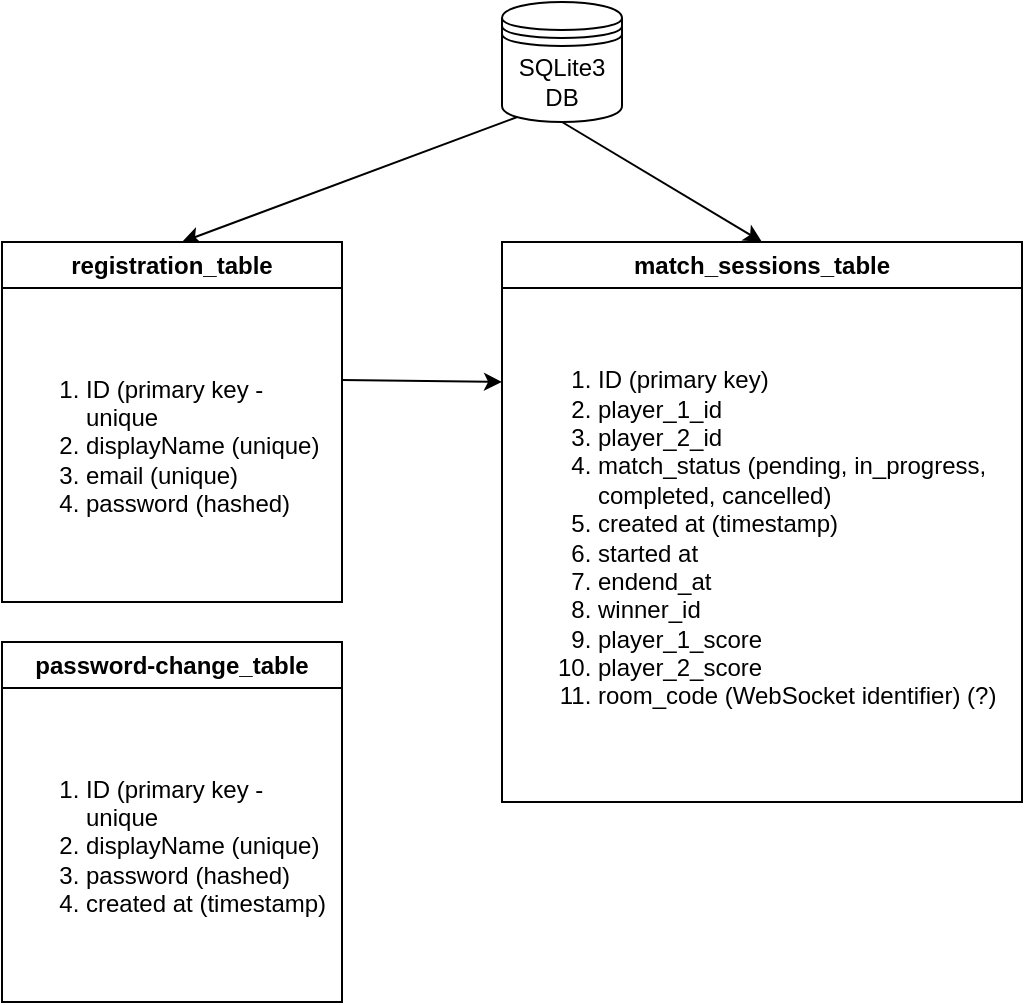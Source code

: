 <mxfile>
    <diagram id="KTKZi1nK_jONpHMOqJys" name="Page-1">
        <mxGraphModel dx="607" dy="545" grid="1" gridSize="10" guides="1" tooltips="1" connect="1" arrows="1" fold="1" page="1" pageScale="1" pageWidth="827" pageHeight="1169" math="0" shadow="0">
            <root>
                <mxCell id="0"/>
                <mxCell id="1" parent="0"/>
                <mxCell id="45" style="edgeStyle=none;html=1;exitX=0.15;exitY=0.95;exitDx=0;exitDy=0;exitPerimeter=0;" parent="1" source="2" edge="1">
                    <mxGeometry relative="1" as="geometry">
                        <mxPoint x="130" y="160" as="targetPoint"/>
                    </mxGeometry>
                </mxCell>
                <mxCell id="50" style="edgeStyle=none;html=1;exitX=0.5;exitY=1;exitDx=0;exitDy=0;entryX=0.5;entryY=0;entryDx=0;entryDy=0;" parent="1" source="2" target="47" edge="1">
                    <mxGeometry relative="1" as="geometry"/>
                </mxCell>
                <mxCell id="2" value="SQLite3 DB" style="shape=datastore;whiteSpace=wrap;html=1;" parent="1" vertex="1">
                    <mxGeometry x="290" y="40" width="60" height="60" as="geometry"/>
                </mxCell>
                <mxCell id="44" value="" style="group" parent="1" vertex="1" connectable="0">
                    <mxGeometry x="40" y="160" width="170" height="180" as="geometry"/>
                </mxCell>
                <mxCell id="43" value="registration_table" style="swimlane;whiteSpace=wrap;html=1;container=0;" parent="44" vertex="1">
                    <mxGeometry width="170" height="180" as="geometry"/>
                </mxCell>
                <mxCell id="28" value="&lt;ol&gt;&lt;li&gt;ID (primary key - unique&lt;/li&gt;&lt;li&gt;displayName (unique)&lt;/li&gt;&lt;li&gt;email (unique)&lt;/li&gt;&lt;li&gt;password (hashed)&lt;/li&gt;&lt;/ol&gt;" style="text;strokeColor=none;fillColor=none;html=1;whiteSpace=wrap;verticalAlign=middle;overflow=hidden;" parent="44" vertex="1">
                    <mxGeometry y="36" width="170" height="132" as="geometry"/>
                </mxCell>
                <mxCell id="46" value="" style="group" parent="1" vertex="1" connectable="0">
                    <mxGeometry x="290" y="160" width="260" height="280" as="geometry"/>
                </mxCell>
                <mxCell id="47" value="match_sessions_table" style="swimlane;whiteSpace=wrap;html=1;container=1;" parent="46" vertex="1">
                    <mxGeometry width="260" height="280" as="geometry"/>
                </mxCell>
                <mxCell id="48" value="&lt;ol&gt;&lt;li&gt;ID (primary key)&lt;/li&gt;&lt;li&gt;player_1_id&lt;/li&gt;&lt;li&gt;player_2_id&lt;/li&gt;&lt;li&gt;match_status (pending, in_progress, completed, cancelled)&lt;/li&gt;&lt;li&gt;created at (timestamp)&lt;/li&gt;&lt;li&gt;started at&lt;/li&gt;&lt;li&gt;endend_at&lt;/li&gt;&lt;li&gt;winner_id&lt;/li&gt;&lt;li&gt;player_1_score&lt;/li&gt;&lt;li&gt;player_2_score&lt;/li&gt;&lt;li&gt;room_code (WebSocket identifier) (?)&lt;/li&gt;&lt;/ol&gt;" style="text;strokeColor=none;fillColor=none;html=1;whiteSpace=wrap;verticalAlign=middle;overflow=hidden;" parent="47" vertex="1">
                    <mxGeometry x="6.19" y="29.996" width="247.619" height="236.174" as="geometry"/>
                </mxCell>
                <mxCell id="49" style="edgeStyle=none;html=1;exitX=1;exitY=0.25;exitDx=0;exitDy=0;entryX=0;entryY=0.25;entryDx=0;entryDy=0;" parent="1" source="28" target="47" edge="1">
                    <mxGeometry relative="1" as="geometry"/>
                </mxCell>
                <mxCell id="51" value="" style="group" vertex="1" connectable="0" parent="1">
                    <mxGeometry x="40" y="360" width="170" height="180" as="geometry"/>
                </mxCell>
                <mxCell id="52" value="password-change_table" style="swimlane;whiteSpace=wrap;html=1;container=0;" vertex="1" parent="51">
                    <mxGeometry width="170" height="180" as="geometry"/>
                </mxCell>
                <mxCell id="53" value="&lt;ol&gt;&lt;li&gt;ID (primary key - unique&lt;/li&gt;&lt;li&gt;displayName (unique)&lt;/li&gt;&lt;li&gt;password (hashed)&lt;/li&gt;&lt;li&gt;created at (timestamp)&lt;/li&gt;&lt;/ol&gt;" style="text;strokeColor=none;fillColor=none;html=1;whiteSpace=wrap;verticalAlign=middle;overflow=hidden;" vertex="1" parent="51">
                    <mxGeometry y="36" width="170" height="132" as="geometry"/>
                </mxCell>
            </root>
        </mxGraphModel>
    </diagram>
</mxfile>